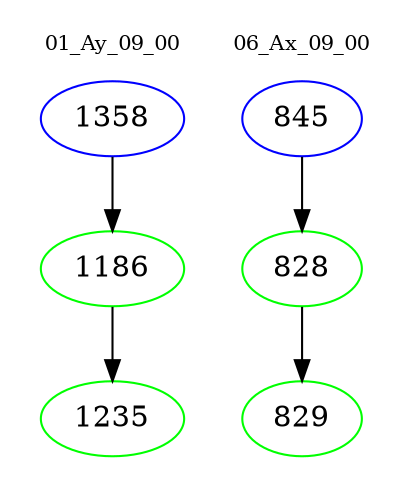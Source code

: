 digraph{
subgraph cluster_0 {
color = white
label = "01_Ay_09_00";
fontsize=10;
T0_1358 [label="1358", color="blue"]
T0_1358 -> T0_1186 [color="black"]
T0_1186 [label="1186", color="green"]
T0_1186 -> T0_1235 [color="black"]
T0_1235 [label="1235", color="green"]
}
subgraph cluster_1 {
color = white
label = "06_Ax_09_00";
fontsize=10;
T1_845 [label="845", color="blue"]
T1_845 -> T1_828 [color="black"]
T1_828 [label="828", color="green"]
T1_828 -> T1_829 [color="black"]
T1_829 [label="829", color="green"]
}
}
